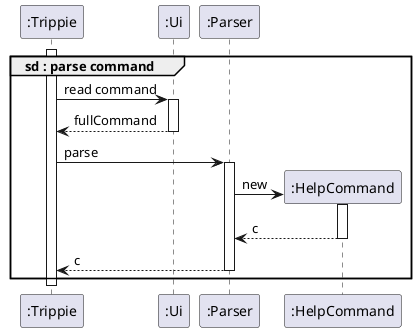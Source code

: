 @startuml
group sd : parse command
activate ":Trippie"

    ":Trippie" -> ":Ui":read command
    activate ":Ui"

    ":Ui" --> ":Trippie": fullCommand
    deactivate ":Ui"


    ":Trippie" -> ":Parser": parse
    activate ":Parser"

    create ":HelpCommand"
    ":Parser" -> ":HelpCommand": new
    activate ":HelpCommand"
    ":HelpCommand" --> ":Parser": c
    deactivate ":HelpCommand"

    ":Parser" --> ":Trippie": c
    deactivate ":Parser"

end
deactivate ":Trippie"
@enduml
